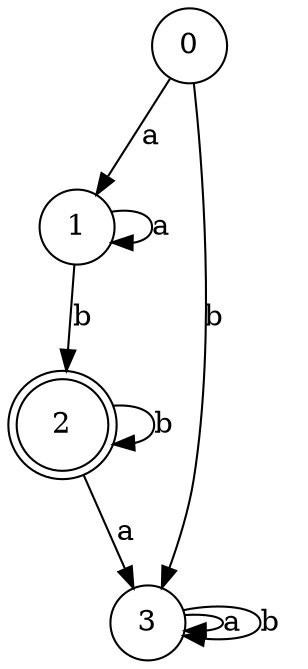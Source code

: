 digraph {
	graph [bb="0,0,125.75,309.5"];
	node [label="\N"];
	0	[height=0.5,
		pos="62,291.5",
		shape=circle,
		width=0.5];
	1	[height=0.5,
		pos="26,203",
		shape=circle,
		width=0.5];
	0 -> 1	[label=a,
		lp="51,247.25",
		pos="e,32.683,220.06 55.397,274.63 50.253,262.28 43,244.85 36.985,230.4"];
	3	[height=0.5,
		pos="59,18",
		shape=circle,
		width=0.5];
	0 -> 3	[label=b,
		lp="86.375,158.75",
		pos="e,64.791,35.314 66.594,273.8 70.201,259.82 74.946,239.28 77,221 83.578,162.48 85.834,146.87 78,88.5 76.089,74.262 72.069,58.812 \
68.216,46.102"];
	1 -> 1	[label=a,
		lp="65,203",
		pos="e,42.664,195.22 42.664,210.78 52.625,212.51 62,209.91 62,203 62,198.89 58.695,196.31 53.925,195.25"];
	2	[height=0.61111,
		pos="22,110.5",
		shape=doublecircle,
		width=0.61111];
	1 -> 2	[label=b,
		lp="28.375,158.75",
		pos="e,22.938,132.72 25.229,184.55 24.723,173.11 24.046,157.8 23.443,144.15"];
	3 -> 3	[label=a,
		lp="98,18",
		pos="e,76.782,14.023 76.782,21.977 86.315,22.653 95,21.327 95,18 95,16.128 92.252,14.89 88.151,14.285"];
	3 -> 3	[label=b,
		lp="116.38,18",
		pos="e,76.142,11.526 76.142,24.474 93.585,28.282 113,26.124 113,18 113,11.59 100.91,8.8939 87.243,9.9127"];
	2 -> 3	[label=a,
		lp="47,62.25",
		pos="e,52.466,34.981 30.028,89.863 35.328,76.9 42.337,59.757 48.133,45.579"];
	2 -> 2	[label=b,
		lp="65.375,110.5",
		pos="e,42.581,101.72 42.581,119.28 52.845,120.49 62,117.57 62,110.5 62,106.3 58.772,103.57 54.002,102.29"];
}
